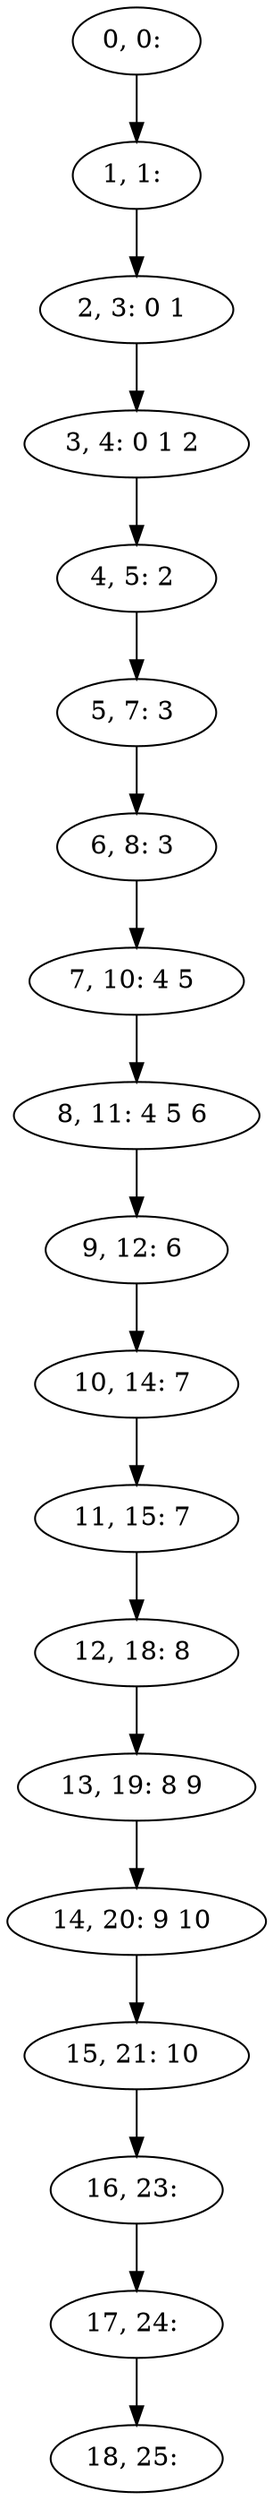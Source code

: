 digraph G {
0[label="0, 0: "];
1[label="1, 1: "];
2[label="2, 3: 0 1 "];
3[label="3, 4: 0 1 2 "];
4[label="4, 5: 2 "];
5[label="5, 7: 3 "];
6[label="6, 8: 3 "];
7[label="7, 10: 4 5 "];
8[label="8, 11: 4 5 6 "];
9[label="9, 12: 6 "];
10[label="10, 14: 7 "];
11[label="11, 15: 7 "];
12[label="12, 18: 8 "];
13[label="13, 19: 8 9 "];
14[label="14, 20: 9 10 "];
15[label="15, 21: 10 "];
16[label="16, 23: "];
17[label="17, 24: "];
18[label="18, 25: "];
0->1 ;
1->2 ;
2->3 ;
3->4 ;
4->5 ;
5->6 ;
6->7 ;
7->8 ;
8->9 ;
9->10 ;
10->11 ;
11->12 ;
12->13 ;
13->14 ;
14->15 ;
15->16 ;
16->17 ;
17->18 ;
}
